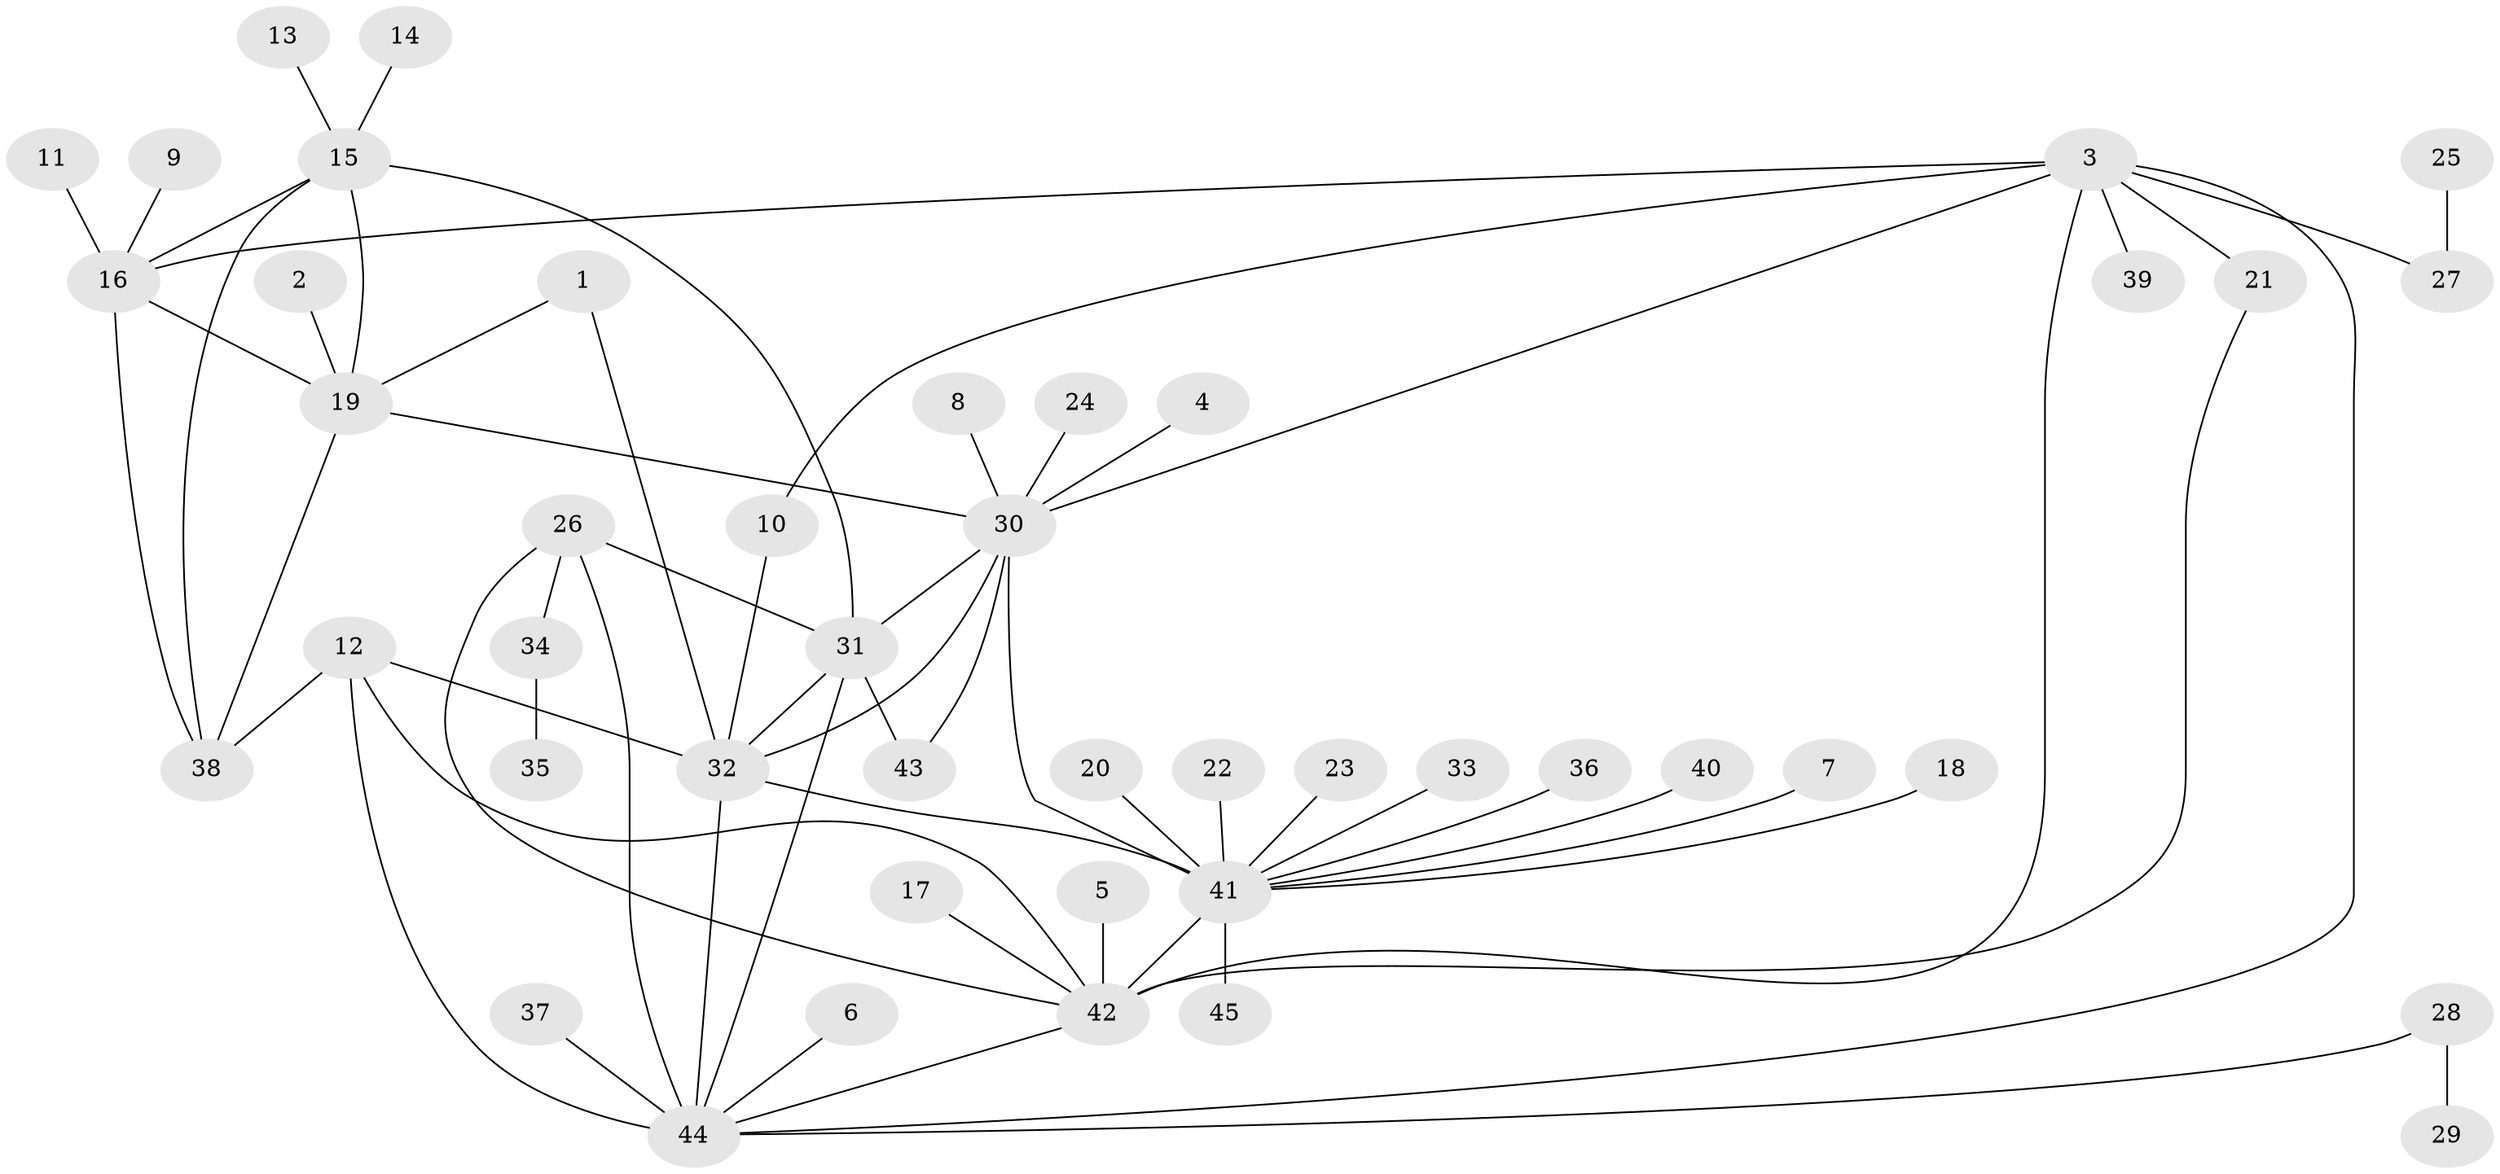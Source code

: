// original degree distribution, {8: 0.033707865168539325, 9: 0.02247191011235955, 5: 0.0449438202247191, 7: 0.06741573033707865, 6: 0.02247191011235955, 4: 0.0449438202247191, 3: 0.0449438202247191, 10: 0.011235955056179775, 2: 0.16853932584269662, 1: 0.5393258426966292}
// Generated by graph-tools (version 1.1) at 2025/26/03/09/25 03:26:38]
// undirected, 45 vertices, 64 edges
graph export_dot {
graph [start="1"]
  node [color=gray90,style=filled];
  1;
  2;
  3;
  4;
  5;
  6;
  7;
  8;
  9;
  10;
  11;
  12;
  13;
  14;
  15;
  16;
  17;
  18;
  19;
  20;
  21;
  22;
  23;
  24;
  25;
  26;
  27;
  28;
  29;
  30;
  31;
  32;
  33;
  34;
  35;
  36;
  37;
  38;
  39;
  40;
  41;
  42;
  43;
  44;
  45;
  1 -- 19 [weight=1.0];
  1 -- 32 [weight=1.0];
  2 -- 19 [weight=1.0];
  3 -- 10 [weight=1.0];
  3 -- 16 [weight=1.0];
  3 -- 21 [weight=2.0];
  3 -- 27 [weight=1.0];
  3 -- 30 [weight=1.0];
  3 -- 39 [weight=1.0];
  3 -- 42 [weight=2.0];
  3 -- 44 [weight=1.0];
  4 -- 30 [weight=1.0];
  5 -- 42 [weight=1.0];
  6 -- 44 [weight=1.0];
  7 -- 41 [weight=1.0];
  8 -- 30 [weight=1.0];
  9 -- 16 [weight=1.0];
  10 -- 32 [weight=1.0];
  11 -- 16 [weight=1.0];
  12 -- 32 [weight=1.0];
  12 -- 38 [weight=1.0];
  12 -- 42 [weight=1.0];
  12 -- 44 [weight=2.0];
  13 -- 15 [weight=1.0];
  14 -- 15 [weight=1.0];
  15 -- 16 [weight=1.0];
  15 -- 19 [weight=1.0];
  15 -- 31 [weight=1.0];
  15 -- 38 [weight=1.0];
  16 -- 19 [weight=1.0];
  16 -- 38 [weight=1.0];
  17 -- 42 [weight=1.0];
  18 -- 41 [weight=1.0];
  19 -- 30 [weight=1.0];
  19 -- 38 [weight=1.0];
  20 -- 41 [weight=1.0];
  21 -- 42 [weight=1.0];
  22 -- 41 [weight=1.0];
  23 -- 41 [weight=1.0];
  24 -- 30 [weight=1.0];
  25 -- 27 [weight=1.0];
  26 -- 31 [weight=1.0];
  26 -- 34 [weight=1.0];
  26 -- 42 [weight=1.0];
  26 -- 44 [weight=1.0];
  28 -- 29 [weight=1.0];
  28 -- 44 [weight=1.0];
  30 -- 31 [weight=1.0];
  30 -- 32 [weight=1.0];
  30 -- 41 [weight=2.0];
  30 -- 43 [weight=2.0];
  31 -- 32 [weight=1.0];
  31 -- 43 [weight=2.0];
  31 -- 44 [weight=1.0];
  32 -- 41 [weight=2.0];
  32 -- 44 [weight=2.0];
  33 -- 41 [weight=1.0];
  34 -- 35 [weight=1.0];
  36 -- 41 [weight=1.0];
  37 -- 44 [weight=1.0];
  40 -- 41 [weight=1.0];
  41 -- 42 [weight=1.0];
  41 -- 45 [weight=1.0];
  42 -- 44 [weight=1.0];
}
